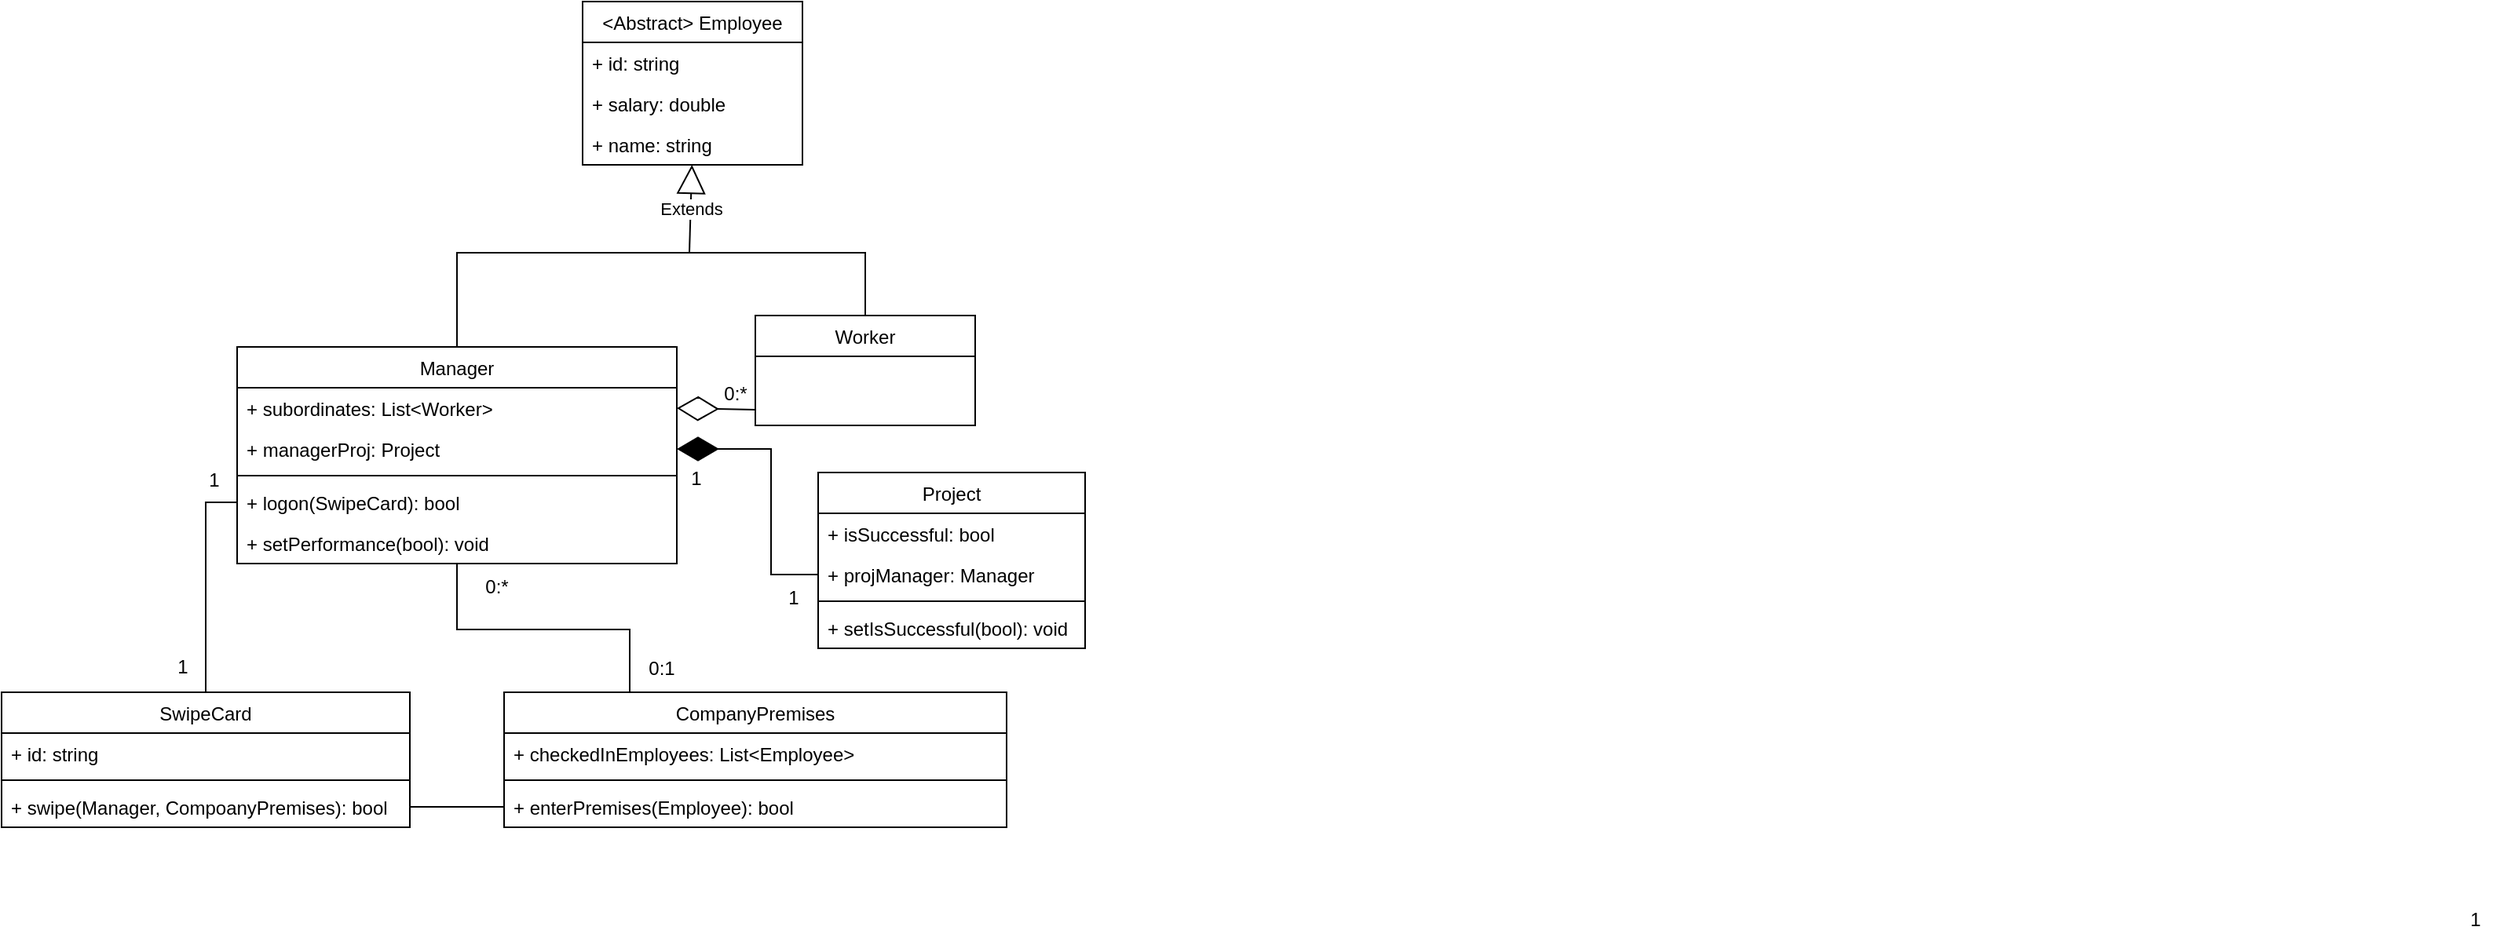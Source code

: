 <mxfile version="20.5.3" type="device"><diagram id="fSevZ0dsYBlHJFFa0HQM" name="Seite-1"><mxGraphModel dx="1865" dy="571" grid="1" gridSize="10" guides="1" tooltips="1" connect="1" arrows="1" fold="1" page="1" pageScale="1" pageWidth="827" pageHeight="1169" math="0" shadow="0"><root><mxCell id="0"/><mxCell id="1" parent="0"/><mxCell id="wXEtbLKkJnxs1mkYBFKh-1" value="Manager" style="swimlane;fontStyle=0;childLayout=stackLayout;horizontal=1;startSize=26;fillColor=none;horizontalStack=0;resizeParent=1;resizeParentMax=0;resizeLast=0;collapsible=1;marginBottom=0;" parent="1" vertex="1"><mxGeometry x="30" y="260" width="280" height="138" as="geometry"/></mxCell><mxCell id="wXEtbLKkJnxs1mkYBFKh-3" value="+ subordinates: List&lt;Worker&gt;" style="text;strokeColor=none;fillColor=none;align=left;verticalAlign=top;spacingLeft=4;spacingRight=4;overflow=hidden;rotatable=0;points=[[0,0.5],[1,0.5]];portConstraint=eastwest;" parent="wXEtbLKkJnxs1mkYBFKh-1" vertex="1"><mxGeometry y="26" width="280" height="26" as="geometry"/></mxCell><mxCell id="wXEtbLKkJnxs1mkYBFKh-69" value="+ managerProj: Project" style="text;strokeColor=none;fillColor=none;align=left;verticalAlign=top;spacingLeft=4;spacingRight=4;overflow=hidden;rotatable=0;points=[[0,0.5],[1,0.5]];portConstraint=eastwest;" parent="wXEtbLKkJnxs1mkYBFKh-1" vertex="1"><mxGeometry y="52" width="280" height="26" as="geometry"/></mxCell><mxCell id="wXEtbLKkJnxs1mkYBFKh-66" value="" style="line;strokeWidth=1;fillColor=none;align=left;verticalAlign=middle;spacingTop=-1;spacingLeft=3;spacingRight=3;rotatable=0;labelPosition=right;points=[];portConstraint=eastwest;strokeColor=inherit;" parent="wXEtbLKkJnxs1mkYBFKh-1" vertex="1"><mxGeometry y="78" width="280" height="8" as="geometry"/></mxCell><mxCell id="wXEtbLKkJnxs1mkYBFKh-67" value="+ logon(SwipeCard): bool" style="text;strokeColor=none;fillColor=none;align=left;verticalAlign=top;spacingLeft=4;spacingRight=4;overflow=hidden;rotatable=0;points=[[0,0.5],[1,0.5]];portConstraint=eastwest;" parent="wXEtbLKkJnxs1mkYBFKh-1" vertex="1"><mxGeometry y="86" width="280" height="26" as="geometry"/></mxCell><mxCell id="wXEtbLKkJnxs1mkYBFKh-68" value="+ setPerformance(bool): void" style="text;strokeColor=none;fillColor=none;align=left;verticalAlign=top;spacingLeft=4;spacingRight=4;overflow=hidden;rotatable=0;points=[[0,0.5],[1,0.5]];portConstraint=eastwest;" parent="wXEtbLKkJnxs1mkYBFKh-1" vertex="1"><mxGeometry y="112" width="280" height="26" as="geometry"/></mxCell><mxCell id="wXEtbLKkJnxs1mkYBFKh-5" value="&lt;Abstract&gt; Employee" style="swimlane;fontStyle=0;childLayout=stackLayout;horizontal=1;startSize=26;fillColor=none;horizontalStack=0;resizeParent=1;resizeParentMax=0;resizeLast=0;collapsible=1;marginBottom=0;" parent="1" vertex="1"><mxGeometry x="250" y="40" width="140" height="104" as="geometry"/></mxCell><mxCell id="wXEtbLKkJnxs1mkYBFKh-6" value="+ id: string" style="text;strokeColor=none;fillColor=none;align=left;verticalAlign=top;spacingLeft=4;spacingRight=4;overflow=hidden;rotatable=0;points=[[0,0.5],[1,0.5]];portConstraint=eastwest;" parent="wXEtbLKkJnxs1mkYBFKh-5" vertex="1"><mxGeometry y="26" width="140" height="26" as="geometry"/></mxCell><mxCell id="wXEtbLKkJnxs1mkYBFKh-7" value="+ salary: double" style="text;strokeColor=none;fillColor=none;align=left;verticalAlign=top;spacingLeft=4;spacingRight=4;overflow=hidden;rotatable=0;points=[[0,0.5],[1,0.5]];portConstraint=eastwest;" parent="wXEtbLKkJnxs1mkYBFKh-5" vertex="1"><mxGeometry y="52" width="140" height="26" as="geometry"/></mxCell><mxCell id="wXEtbLKkJnxs1mkYBFKh-46" value="+ name: string" style="text;strokeColor=none;fillColor=none;align=left;verticalAlign=top;spacingLeft=4;spacingRight=4;overflow=hidden;rotatable=0;points=[[0,0.5],[1,0.5]];portConstraint=eastwest;" parent="wXEtbLKkJnxs1mkYBFKh-5" vertex="1"><mxGeometry y="78" width="140" height="26" as="geometry"/></mxCell><mxCell id="wXEtbLKkJnxs1mkYBFKh-10" value="Worker" style="swimlane;fontStyle=0;childLayout=stackLayout;horizontal=1;startSize=26;fillColor=none;horizontalStack=0;resizeParent=1;resizeParentMax=0;resizeLast=0;collapsible=1;marginBottom=0;" parent="1" vertex="1"><mxGeometry x="360" y="240" width="140" height="70" as="geometry"/></mxCell><mxCell id="wXEtbLKkJnxs1mkYBFKh-14" value="Extends" style="endArrow=block;endSize=16;endFill=0;html=1;rounded=0;" parent="1" target="wXEtbLKkJnxs1mkYBFKh-46" edge="1"><mxGeometry width="160" relative="1" as="geometry"><mxPoint x="318" y="200" as="sourcePoint"/><mxPoint x="390" y="160" as="targetPoint"/></mxGeometry></mxCell><mxCell id="wXEtbLKkJnxs1mkYBFKh-16" value="" style="endArrow=none;html=1;rounded=0;exitX=0.5;exitY=0;exitDx=0;exitDy=0;entryX=0.5;entryY=0;entryDx=0;entryDy=0;" parent="1" source="wXEtbLKkJnxs1mkYBFKh-10" target="wXEtbLKkJnxs1mkYBFKh-1" edge="1"><mxGeometry width="50" height="50" relative="1" as="geometry"><mxPoint x="150" y="200" as="sourcePoint"/><mxPoint x="430" y="200" as="targetPoint"/><Array as="points"><mxPoint x="430" y="200"/><mxPoint x="320" y="200"/><mxPoint x="170" y="200"/></Array></mxGeometry></mxCell><mxCell id="wXEtbLKkJnxs1mkYBFKh-17" value="SwipeCard" style="swimlane;fontStyle=0;childLayout=stackLayout;horizontal=1;startSize=26;fillColor=none;horizontalStack=0;resizeParent=1;resizeParentMax=0;resizeLast=0;collapsible=1;marginBottom=0;" parent="1" vertex="1"><mxGeometry x="-120" y="480" width="260" height="86" as="geometry"/></mxCell><mxCell id="wXEtbLKkJnxs1mkYBFKh-18" value="+ id: string" style="text;strokeColor=none;fillColor=none;align=left;verticalAlign=top;spacingLeft=4;spacingRight=4;overflow=hidden;rotatable=0;points=[[0,0.5],[1,0.5]];portConstraint=eastwest;" parent="wXEtbLKkJnxs1mkYBFKh-17" vertex="1"><mxGeometry y="26" width="260" height="26" as="geometry"/></mxCell><mxCell id="wXEtbLKkJnxs1mkYBFKh-65" value="" style="line;strokeWidth=1;fillColor=none;align=left;verticalAlign=middle;spacingTop=-1;spacingLeft=3;spacingRight=3;rotatable=0;labelPosition=right;points=[];portConstraint=eastwest;strokeColor=inherit;" parent="wXEtbLKkJnxs1mkYBFKh-17" vertex="1"><mxGeometry y="52" width="260" height="8" as="geometry"/></mxCell><mxCell id="wXEtbLKkJnxs1mkYBFKh-64" value="+ swipe(Manager, CompoanyPremises): bool" style="text;strokeColor=none;fillColor=none;align=left;verticalAlign=top;spacingLeft=4;spacingRight=4;overflow=hidden;rotatable=0;points=[[0,0.5],[1,0.5]];portConstraint=eastwest;" parent="wXEtbLKkJnxs1mkYBFKh-17" vertex="1"><mxGeometry y="60" width="260" height="26" as="geometry"/></mxCell><mxCell id="wXEtbLKkJnxs1mkYBFKh-23" value="CompanyPremises" style="swimlane;fontStyle=0;childLayout=stackLayout;horizontal=1;startSize=26;fillColor=none;horizontalStack=0;resizeParent=1;resizeParentMax=0;resizeLast=0;collapsible=1;marginBottom=0;" parent="1" vertex="1"><mxGeometry x="200" y="480" width="320" height="86" as="geometry"/></mxCell><mxCell id="wXEtbLKkJnxs1mkYBFKh-60" value="+ checkedInEmployees: List&lt;Employee&gt;" style="text;strokeColor=none;fillColor=none;align=left;verticalAlign=top;spacingLeft=4;spacingRight=4;overflow=hidden;rotatable=0;points=[[0,0.5],[1,0.5]];portConstraint=eastwest;" parent="wXEtbLKkJnxs1mkYBFKh-23" vertex="1"><mxGeometry y="26" width="320" height="26" as="geometry"/></mxCell><mxCell id="wXEtbLKkJnxs1mkYBFKh-44" value="" style="line;strokeWidth=1;fillColor=none;align=left;verticalAlign=middle;spacingTop=-1;spacingLeft=3;spacingRight=3;rotatable=0;labelPosition=right;points=[];portConstraint=eastwest;strokeColor=inherit;" parent="wXEtbLKkJnxs1mkYBFKh-23" vertex="1"><mxGeometry y="52" width="320" height="8" as="geometry"/></mxCell><mxCell id="wXEtbLKkJnxs1mkYBFKh-25" value="+ enterPremises(Employee): bool" style="text;strokeColor=none;fillColor=none;align=left;verticalAlign=top;spacingLeft=4;spacingRight=4;overflow=hidden;rotatable=0;points=[[0,0.5],[1,0.5]];portConstraint=eastwest;" parent="wXEtbLKkJnxs1mkYBFKh-23" vertex="1"><mxGeometry y="60" width="320" height="26" as="geometry"/></mxCell><mxCell id="wXEtbLKkJnxs1mkYBFKh-37" value="Project" style="swimlane;fontStyle=0;childLayout=stackLayout;horizontal=1;startSize=26;fillColor=none;horizontalStack=0;resizeParent=1;resizeParentMax=0;resizeLast=0;collapsible=1;marginBottom=0;" parent="1" vertex="1"><mxGeometry x="400" y="340" width="170" height="112" as="geometry"/></mxCell><mxCell id="wXEtbLKkJnxs1mkYBFKh-38" value="+ isSuccessful: bool" style="text;strokeColor=none;fillColor=none;align=left;verticalAlign=top;spacingLeft=4;spacingRight=4;overflow=hidden;rotatable=0;points=[[0,0.5],[1,0.5]];portConstraint=eastwest;" parent="wXEtbLKkJnxs1mkYBFKh-37" vertex="1"><mxGeometry y="26" width="170" height="26" as="geometry"/></mxCell><mxCell id="wXEtbLKkJnxs1mkYBFKh-39" value="+ projManager: Manager" style="text;strokeColor=none;fillColor=none;align=left;verticalAlign=top;spacingLeft=4;spacingRight=4;overflow=hidden;rotatable=0;points=[[0,0.5],[1,0.5]];portConstraint=eastwest;" parent="wXEtbLKkJnxs1mkYBFKh-37" vertex="1"><mxGeometry y="52" width="170" height="26" as="geometry"/></mxCell><mxCell id="wXEtbLKkJnxs1mkYBFKh-71" value="" style="line;strokeWidth=1;fillColor=none;align=left;verticalAlign=middle;spacingTop=-1;spacingLeft=3;spacingRight=3;rotatable=0;labelPosition=right;points=[];portConstraint=eastwest;strokeColor=inherit;" parent="wXEtbLKkJnxs1mkYBFKh-37" vertex="1"><mxGeometry y="78" width="170" height="8" as="geometry"/></mxCell><mxCell id="wXEtbLKkJnxs1mkYBFKh-70" value="+ setIsSuccessful(bool): void" style="text;strokeColor=none;fillColor=none;align=left;verticalAlign=top;spacingLeft=4;spacingRight=4;overflow=hidden;rotatable=0;points=[[0,0.5],[1,0.5]];portConstraint=eastwest;" parent="wXEtbLKkJnxs1mkYBFKh-37" vertex="1"><mxGeometry y="86" width="170" height="26" as="geometry"/></mxCell><mxCell id="wXEtbLKkJnxs1mkYBFKh-45" value="" style="endArrow=diamondThin;endFill=0;endSize=24;html=1;rounded=0;entryX=1;entryY=0.5;entryDx=0;entryDy=0;" parent="1" target="wXEtbLKkJnxs1mkYBFKh-3" edge="1"><mxGeometry width="160" relative="1" as="geometry"><mxPoint x="360" y="300" as="sourcePoint"/><mxPoint x="690" y="150" as="targetPoint"/><Array as="points"/></mxGeometry></mxCell><mxCell id="wXEtbLKkJnxs1mkYBFKh-72" value="" style="endArrow=diamondThin;endFill=1;endSize=24;html=1;rounded=0;entryX=1;entryY=0.5;entryDx=0;entryDy=0;exitX=0;exitY=0.5;exitDx=0;exitDy=0;" parent="1" source="wXEtbLKkJnxs1mkYBFKh-39" target="wXEtbLKkJnxs1mkYBFKh-69" edge="1"><mxGeometry width="160" relative="1" as="geometry"><mxPoint x="600" y="260" as="sourcePoint"/><mxPoint x="760" y="260" as="targetPoint"/><Array as="points"><mxPoint x="370" y="405"/><mxPoint x="370" y="325"/></Array></mxGeometry></mxCell><mxCell id="wXEtbLKkJnxs1mkYBFKh-73" value="" style="endArrow=none;html=1;rounded=0;exitX=0.5;exitY=0;exitDx=0;exitDy=0;entryX=0;entryY=0.5;entryDx=0;entryDy=0;" parent="1" source="wXEtbLKkJnxs1mkYBFKh-17" target="wXEtbLKkJnxs1mkYBFKh-67" edge="1"><mxGeometry width="50" height="50" relative="1" as="geometry"><mxPoint x="-80" y="370" as="sourcePoint"/><mxPoint x="10" y="320" as="targetPoint"/><Array as="points"><mxPoint x="10" y="359"/></Array></mxGeometry></mxCell><mxCell id="wXEtbLKkJnxs1mkYBFKh-74" value="" style="endArrow=none;html=1;rounded=0;exitX=1;exitY=0.5;exitDx=0;exitDy=0;entryX=0;entryY=0.5;entryDx=0;entryDy=0;" parent="1" source="wXEtbLKkJnxs1mkYBFKh-64" target="wXEtbLKkJnxs1mkYBFKh-25" edge="1"><mxGeometry width="50" height="50" relative="1" as="geometry"><mxPoint x="160" y="470" as="sourcePoint"/><mxPoint x="210" y="420" as="targetPoint"/></mxGeometry></mxCell><mxCell id="wXEtbLKkJnxs1mkYBFKh-75" value="" style="endArrow=none;html=1;rounded=0;entryX=0.25;entryY=0;entryDx=0;entryDy=0;" parent="1" source="wXEtbLKkJnxs1mkYBFKh-68" target="wXEtbLKkJnxs1mkYBFKh-23" edge="1"><mxGeometry width="50" height="50" relative="1" as="geometry"><mxPoint x="140" y="470" as="sourcePoint"/><mxPoint x="190" y="420" as="targetPoint"/><Array as="points"><mxPoint x="170" y="440"/><mxPoint x="280" y="440"/></Array></mxGeometry></mxCell><mxCell id="wXEtbLKkJnxs1mkYBFKh-76" value="0:*" style="text;html=1;align=center;verticalAlign=middle;resizable=0;points=[];autosize=1;strokeColor=none;fillColor=none;" parent="1" vertex="1"><mxGeometry x="175" y="398" width="40" height="30" as="geometry"/></mxCell><mxCell id="wXEtbLKkJnxs1mkYBFKh-77" value="0:1" style="text;html=1;align=center;verticalAlign=middle;resizable=0;points=[];autosize=1;strokeColor=none;fillColor=none;" parent="1" vertex="1"><mxGeometry x="280" y="450" width="40" height="30" as="geometry"/></mxCell><mxCell id="wXEtbLKkJnxs1mkYBFKh-78" value="1" style="text;html=1;align=center;verticalAlign=middle;resizable=0;points=[];autosize=1;strokeColor=none;fillColor=none;" parent="1" vertex="1"><mxGeometry y="330" width="30" height="30" as="geometry"/></mxCell><mxCell id="wXEtbLKkJnxs1mkYBFKh-79" value="1" style="text;html=1;align=center;verticalAlign=middle;resizable=0;points=[];autosize=1;strokeColor=none;fillColor=none;" parent="1" vertex="1"><mxGeometry x="-20" y="449" width="30" height="30" as="geometry"/></mxCell><mxCell id="wXEtbLKkJnxs1mkYBFKh-80" value="0:*" style="text;html=1;align=center;verticalAlign=middle;resizable=0;points=[];autosize=1;strokeColor=none;fillColor=none;" parent="1" vertex="1"><mxGeometry x="327" y="275" width="40" height="30" as="geometry"/></mxCell><mxCell id="wXEtbLKkJnxs1mkYBFKh-81" value="1" style="text;html=1;align=center;verticalAlign=middle;resizable=0;points=[];autosize=1;strokeColor=none;fillColor=none;" parent="1" vertex="1"><mxGeometry x="369" y="405" width="30" height="30" as="geometry"/></mxCell><mxCell id="wXEtbLKkJnxs1mkYBFKh-83" value="1" style="text;html=1;align=center;verticalAlign=middle;resizable=0;points=[];autosize=1;strokeColor=none;fillColor=none;" parent="1" vertex="1"><mxGeometry x="307" y="329" width="30" height="30" as="geometry"/></mxCell><mxCell id="wXEtbLKkJnxs1mkYBFKh-84" value="1" style="text;html=1;align=center;verticalAlign=middle;resizable=0;points=[];autosize=1;strokeColor=none;fillColor=none;" parent="1" vertex="1"><mxGeometry x="1440" y="610" width="30" height="30" as="geometry"/></mxCell></root></mxGraphModel></diagram></mxfile>